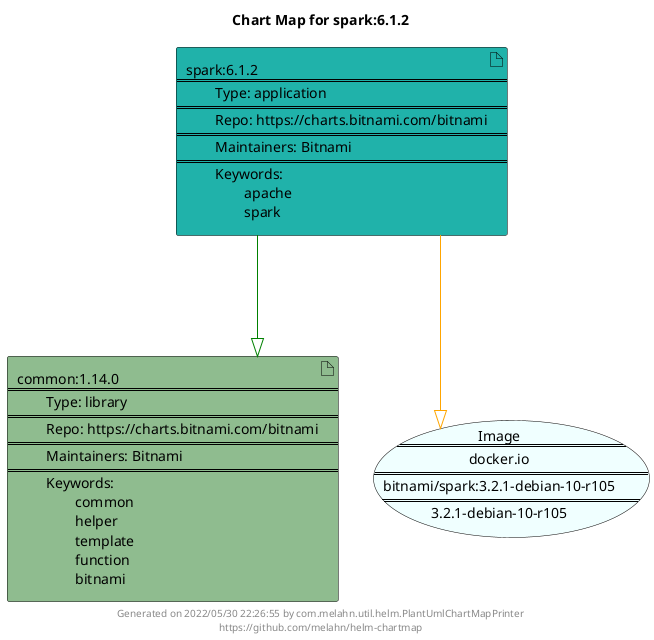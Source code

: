@startuml
skinparam linetype ortho
skinparam backgroundColor white
skinparam usecaseBorderColor black
skinparam usecaseArrowColor LightSlateGray
skinparam artifactBorderColor black
skinparam artifactArrowColor LightSlateGray

title Chart Map for spark:6.1.2

'There are 2 referenced Helm Charts
artifact "spark:6.1.2\n====\n\tType: application\n====\n\tRepo: https://charts.bitnami.com/bitnami\n====\n\tMaintainers: Bitnami\n====\n\tKeywords: \n\t\tapache\n\t\tspark" as spark_6_1_2 #LightSeaGreen
artifact "common:1.14.0\n====\n\tType: library\n====\n\tRepo: https://charts.bitnami.com/bitnami\n====\n\tMaintainers: Bitnami\n====\n\tKeywords: \n\t\tcommon\n\t\thelper\n\t\ttemplate\n\t\tfunction\n\t\tbitnami" as common_1_14_0 #DarkSeaGreen

'There is one referenced Docker Image
usecase "Image\n====\ndocker.io\n====\nbitnami/spark:3.2.1-debian-10-r105\n====\n3.2.1-debian-10-r105" as docker_io_bitnami_spark_3_2_1_debian_10_r105 #Azure

'Chart Dependencies
spark_6_1_2--[#green]-|>common_1_14_0
spark_6_1_2--[#orange]-|>docker_io_bitnami_spark_3_2_1_debian_10_r105

center footer Generated on 2022/05/30 22:26:55 by com.melahn.util.helm.PlantUmlChartMapPrinter\nhttps://github.com/melahn/helm-chartmap
@enduml
